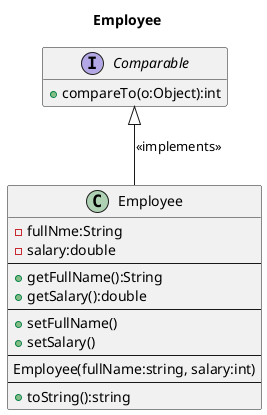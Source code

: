 @startuml Employee Model
title Employee
class Employee {
    -fullNme:String
    -salary:double
    --
    +getFullName():String
    +getSalary():double
    --
    +setFullName()
    +setSalary()
    --
    Employee(fullName:string, salary:int)
    --
    +toString():string
}

interface Comparable{
    +compareTo(o:Object):int
}

Employee -up-|> Comparable : <<implements>>

hide empty members

@enduml